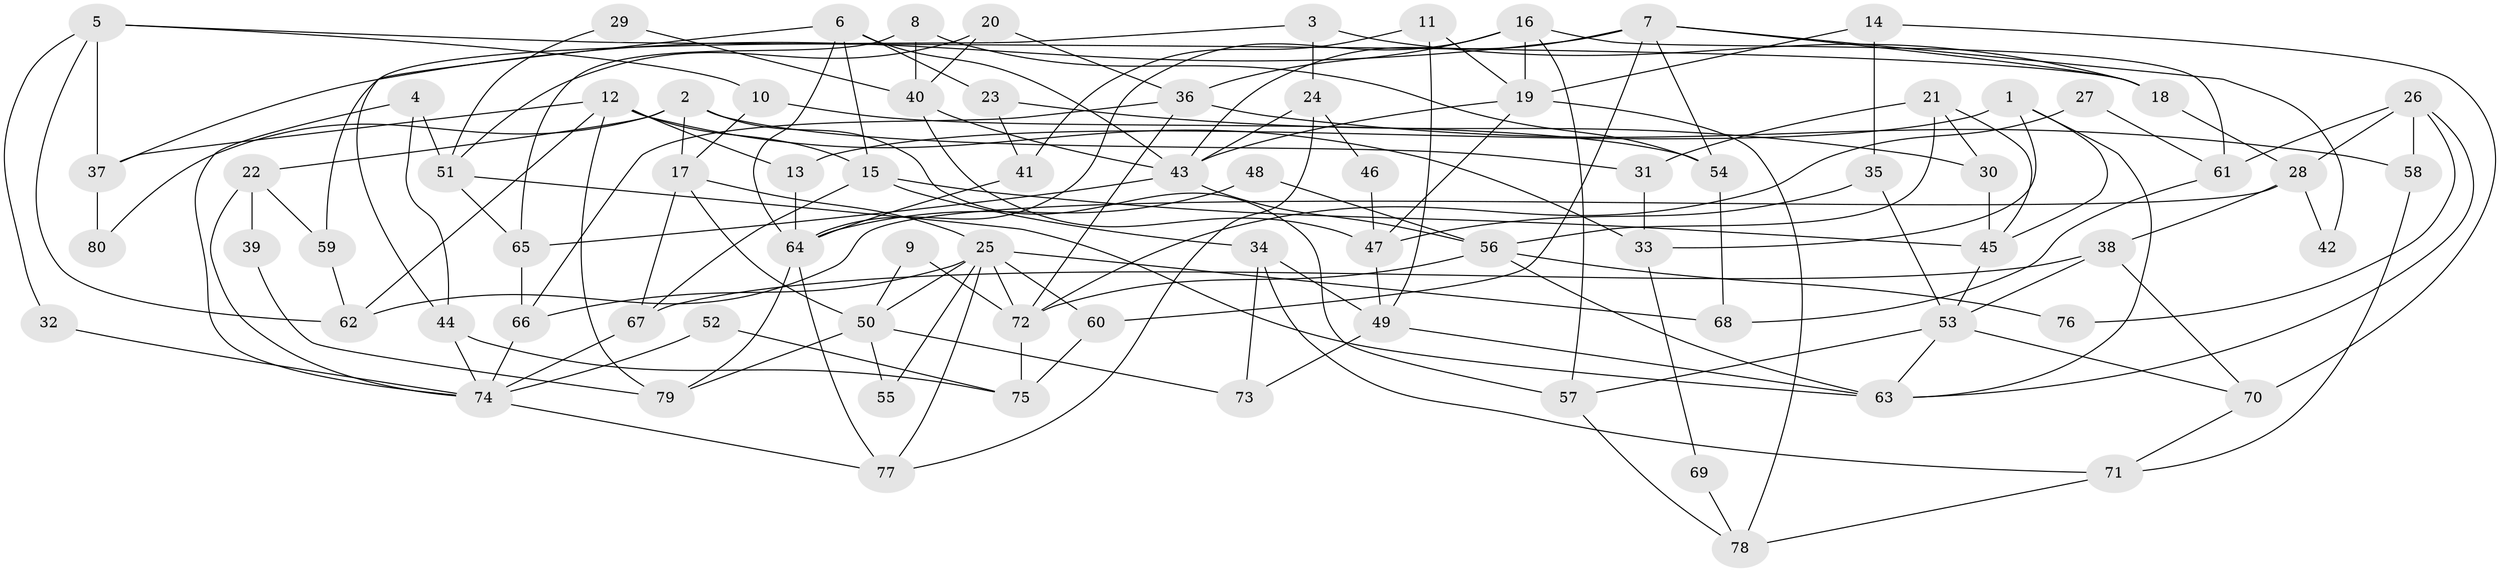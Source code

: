 // coarse degree distribution, {6: 0.10714285714285714, 7: 0.08928571428571429, 3: 0.21428571428571427, 5: 0.10714285714285714, 2: 0.16071428571428573, 4: 0.16071428571428573, 8: 0.08928571428571429, 10: 0.017857142857142856, 9: 0.05357142857142857}
// Generated by graph-tools (version 1.1) at 2025/52/02/27/25 19:52:01]
// undirected, 80 vertices, 160 edges
graph export_dot {
graph [start="1"]
  node [color=gray90,style=filled];
  1;
  2;
  3;
  4;
  5;
  6;
  7;
  8;
  9;
  10;
  11;
  12;
  13;
  14;
  15;
  16;
  17;
  18;
  19;
  20;
  21;
  22;
  23;
  24;
  25;
  26;
  27;
  28;
  29;
  30;
  31;
  32;
  33;
  34;
  35;
  36;
  37;
  38;
  39;
  40;
  41;
  42;
  43;
  44;
  45;
  46;
  47;
  48;
  49;
  50;
  51;
  52;
  53;
  54;
  55;
  56;
  57;
  58;
  59;
  60;
  61;
  62;
  63;
  64;
  65;
  66;
  67;
  68;
  69;
  70;
  71;
  72;
  73;
  74;
  75;
  76;
  77;
  78;
  79;
  80;
  1 -- 45;
  1 -- 63;
  1 -- 13;
  1 -- 33;
  2 -- 57;
  2 -- 31;
  2 -- 17;
  2 -- 22;
  2 -- 80;
  3 -- 24;
  3 -- 18;
  3 -- 59;
  4 -- 44;
  4 -- 74;
  4 -- 51;
  5 -- 10;
  5 -- 18;
  5 -- 32;
  5 -- 37;
  5 -- 62;
  6 -- 15;
  6 -- 64;
  6 -- 23;
  6 -- 43;
  6 -- 44;
  7 -- 37;
  7 -- 54;
  7 -- 18;
  7 -- 42;
  7 -- 43;
  7 -- 60;
  8 -- 40;
  8 -- 65;
  8 -- 54;
  9 -- 72;
  9 -- 50;
  10 -- 17;
  10 -- 54;
  11 -- 49;
  11 -- 19;
  11 -- 41;
  12 -- 62;
  12 -- 13;
  12 -- 15;
  12 -- 33;
  12 -- 37;
  12 -- 79;
  13 -- 64;
  14 -- 35;
  14 -- 19;
  14 -- 70;
  15 -- 34;
  15 -- 45;
  15 -- 67;
  16 -- 64;
  16 -- 19;
  16 -- 36;
  16 -- 57;
  16 -- 61;
  17 -- 25;
  17 -- 50;
  17 -- 67;
  18 -- 28;
  19 -- 43;
  19 -- 47;
  19 -- 78;
  20 -- 36;
  20 -- 51;
  20 -- 40;
  21 -- 45;
  21 -- 56;
  21 -- 30;
  21 -- 31;
  22 -- 74;
  22 -- 39;
  22 -- 59;
  23 -- 30;
  23 -- 41;
  24 -- 77;
  24 -- 43;
  24 -- 46;
  25 -- 66;
  25 -- 72;
  25 -- 50;
  25 -- 55;
  25 -- 60;
  25 -- 68;
  25 -- 77;
  26 -- 63;
  26 -- 28;
  26 -- 58;
  26 -- 61;
  26 -- 76;
  27 -- 61;
  27 -- 72;
  28 -- 62;
  28 -- 38;
  28 -- 42;
  29 -- 40;
  29 -- 51;
  30 -- 45;
  31 -- 33;
  32 -- 74;
  33 -- 69;
  34 -- 71;
  34 -- 73;
  34 -- 49;
  35 -- 47;
  35 -- 53;
  36 -- 72;
  36 -- 58;
  36 -- 66;
  37 -- 80;
  38 -- 67;
  38 -- 70;
  38 -- 53;
  39 -- 79;
  40 -- 43;
  40 -- 47;
  41 -- 64;
  43 -- 56;
  43 -- 65;
  44 -- 74;
  44 -- 75;
  45 -- 53;
  46 -- 47;
  47 -- 49;
  48 -- 64;
  48 -- 56;
  49 -- 63;
  49 -- 73;
  50 -- 55;
  50 -- 73;
  50 -- 79;
  51 -- 65;
  51 -- 63;
  52 -- 74;
  52 -- 75;
  53 -- 70;
  53 -- 57;
  53 -- 63;
  54 -- 68;
  56 -- 63;
  56 -- 72;
  56 -- 76;
  57 -- 78;
  58 -- 71;
  59 -- 62;
  60 -- 75;
  61 -- 68;
  64 -- 79;
  64 -- 77;
  65 -- 66;
  66 -- 74;
  67 -- 74;
  69 -- 78;
  70 -- 71;
  71 -- 78;
  72 -- 75;
  74 -- 77;
}
